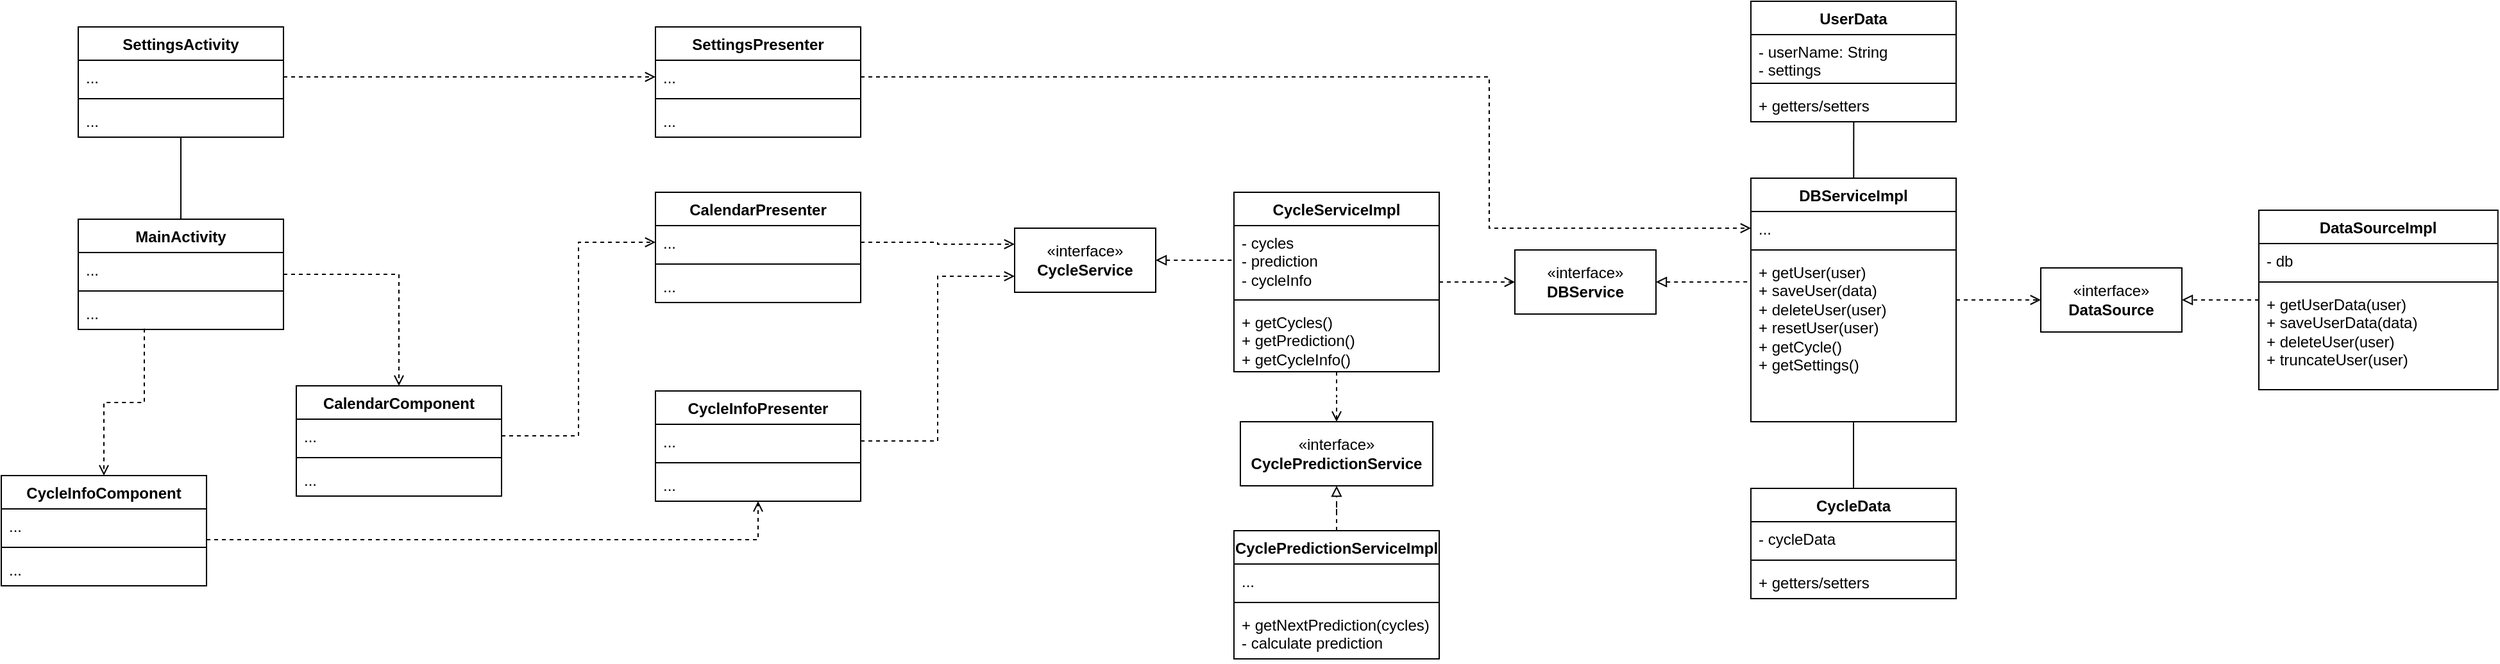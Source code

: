 <mxfile version="24.4.8" type="device">
  <diagram name="Sivu-1" id="aiIqZ0GdBvuxicDNQyfY">
    <mxGraphModel dx="1509" dy="822" grid="1" gridSize="10" guides="1" tooltips="1" connect="1" arrows="1" fold="1" page="1" pageScale="1" pageWidth="1169" pageHeight="827" math="0" shadow="0">
      <root>
        <mxCell id="0" />
        <mxCell id="1" parent="0" />
        <mxCell id="vC6IVYC8q96_9GBPrNcq-114" style="edgeStyle=orthogonalEdgeStyle;rounded=0;orthogonalLoop=1;jettySize=auto;html=1;entryX=0.5;entryY=0;entryDx=0;entryDy=0;exitX=0.322;exitY=0.976;exitDx=0;exitDy=0;exitPerimeter=0;endArrow=open;endFill=0;dashed=1;" edge="1" parent="1" source="vC6IVYC8q96_9GBPrNcq-4" target="vC6IVYC8q96_9GBPrNcq-9">
          <mxGeometry relative="1" as="geometry">
            <mxPoint x="390" y="400" as="sourcePoint" />
          </mxGeometry>
        </mxCell>
        <mxCell id="vC6IVYC8q96_9GBPrNcq-115" style="edgeStyle=orthogonalEdgeStyle;rounded=0;orthogonalLoop=1;jettySize=auto;html=1;entryX=0.5;entryY=0;entryDx=0;entryDy=0;endArrow=open;endFill=0;dashed=1;" edge="1" parent="1" source="vC6IVYC8q96_9GBPrNcq-1" target="vC6IVYC8q96_9GBPrNcq-13">
          <mxGeometry relative="1" as="geometry" />
        </mxCell>
        <mxCell id="vC6IVYC8q96_9GBPrNcq-1" value="MainActivity" style="swimlane;fontStyle=1;align=center;verticalAlign=top;childLayout=stackLayout;horizontal=1;startSize=26;horizontalStack=0;resizeParent=1;resizeParentMax=0;resizeLast=0;collapsible=1;marginBottom=0;whiteSpace=wrap;html=1;" vertex="1" parent="1">
          <mxGeometry x="290" y="280" width="160" height="86" as="geometry" />
        </mxCell>
        <mxCell id="vC6IVYC8q96_9GBPrNcq-2" value="..." style="text;strokeColor=none;fillColor=none;align=left;verticalAlign=top;spacingLeft=4;spacingRight=4;overflow=hidden;rotatable=0;points=[[0,0.5],[1,0.5]];portConstraint=eastwest;whiteSpace=wrap;html=1;" vertex="1" parent="vC6IVYC8q96_9GBPrNcq-1">
          <mxGeometry y="26" width="160" height="26" as="geometry" />
        </mxCell>
        <mxCell id="vC6IVYC8q96_9GBPrNcq-3" value="" style="line;strokeWidth=1;fillColor=none;align=left;verticalAlign=middle;spacingTop=-1;spacingLeft=3;spacingRight=3;rotatable=0;labelPosition=right;points=[];portConstraint=eastwest;strokeColor=inherit;" vertex="1" parent="vC6IVYC8q96_9GBPrNcq-1">
          <mxGeometry y="52" width="160" height="8" as="geometry" />
        </mxCell>
        <mxCell id="vC6IVYC8q96_9GBPrNcq-4" value="..." style="text;strokeColor=none;fillColor=none;align=left;verticalAlign=top;spacingLeft=4;spacingRight=4;overflow=hidden;rotatable=0;points=[[0,0.5],[1,0.5]];portConstraint=eastwest;whiteSpace=wrap;html=1;" vertex="1" parent="vC6IVYC8q96_9GBPrNcq-1">
          <mxGeometry y="60" width="160" height="26" as="geometry" />
        </mxCell>
        <mxCell id="vC6IVYC8q96_9GBPrNcq-112" style="edgeStyle=orthogonalEdgeStyle;rounded=0;orthogonalLoop=1;jettySize=auto;html=1;entryX=0.5;entryY=0;entryDx=0;entryDy=0;endArrow=none;endFill=0;" edge="1" parent="1" source="vC6IVYC8q96_9GBPrNcq-5" target="vC6IVYC8q96_9GBPrNcq-1">
          <mxGeometry relative="1" as="geometry" />
        </mxCell>
        <mxCell id="vC6IVYC8q96_9GBPrNcq-5" value="SettingsActivity" style="swimlane;fontStyle=1;align=center;verticalAlign=top;childLayout=stackLayout;horizontal=1;startSize=26;horizontalStack=0;resizeParent=1;resizeParentMax=0;resizeLast=0;collapsible=1;marginBottom=0;whiteSpace=wrap;html=1;" vertex="1" parent="1">
          <mxGeometry x="290" y="130" width="160" height="86" as="geometry" />
        </mxCell>
        <mxCell id="vC6IVYC8q96_9GBPrNcq-6" value="..." style="text;strokeColor=none;fillColor=none;align=left;verticalAlign=top;spacingLeft=4;spacingRight=4;overflow=hidden;rotatable=0;points=[[0,0.5],[1,0.5]];portConstraint=eastwest;whiteSpace=wrap;html=1;" vertex="1" parent="vC6IVYC8q96_9GBPrNcq-5">
          <mxGeometry y="26" width="160" height="26" as="geometry" />
        </mxCell>
        <mxCell id="vC6IVYC8q96_9GBPrNcq-7" value="" style="line;strokeWidth=1;fillColor=none;align=left;verticalAlign=middle;spacingTop=-1;spacingLeft=3;spacingRight=3;rotatable=0;labelPosition=right;points=[];portConstraint=eastwest;strokeColor=inherit;" vertex="1" parent="vC6IVYC8q96_9GBPrNcq-5">
          <mxGeometry y="52" width="160" height="8" as="geometry" />
        </mxCell>
        <mxCell id="vC6IVYC8q96_9GBPrNcq-8" value="..." style="text;strokeColor=none;fillColor=none;align=left;verticalAlign=top;spacingLeft=4;spacingRight=4;overflow=hidden;rotatable=0;points=[[0,0.5],[1,0.5]];portConstraint=eastwest;whiteSpace=wrap;html=1;" vertex="1" parent="vC6IVYC8q96_9GBPrNcq-5">
          <mxGeometry y="60" width="160" height="26" as="geometry" />
        </mxCell>
        <mxCell id="vC6IVYC8q96_9GBPrNcq-9" value="CycleInfoComponent" style="swimlane;fontStyle=1;align=center;verticalAlign=top;childLayout=stackLayout;horizontal=1;startSize=26;horizontalStack=0;resizeParent=1;resizeParentMax=0;resizeLast=0;collapsible=1;marginBottom=0;whiteSpace=wrap;html=1;" vertex="1" parent="1">
          <mxGeometry x="230" y="480" width="160" height="86" as="geometry" />
        </mxCell>
        <mxCell id="vC6IVYC8q96_9GBPrNcq-10" value="..." style="text;strokeColor=none;fillColor=none;align=left;verticalAlign=top;spacingLeft=4;spacingRight=4;overflow=hidden;rotatable=0;points=[[0,0.5],[1,0.5]];portConstraint=eastwest;whiteSpace=wrap;html=1;" vertex="1" parent="vC6IVYC8q96_9GBPrNcq-9">
          <mxGeometry y="26" width="160" height="26" as="geometry" />
        </mxCell>
        <mxCell id="vC6IVYC8q96_9GBPrNcq-11" value="" style="line;strokeWidth=1;fillColor=none;align=left;verticalAlign=middle;spacingTop=-1;spacingLeft=3;spacingRight=3;rotatable=0;labelPosition=right;points=[];portConstraint=eastwest;strokeColor=inherit;" vertex="1" parent="vC6IVYC8q96_9GBPrNcq-9">
          <mxGeometry y="52" width="160" height="8" as="geometry" />
        </mxCell>
        <mxCell id="vC6IVYC8q96_9GBPrNcq-12" value="..." style="text;strokeColor=none;fillColor=none;align=left;verticalAlign=top;spacingLeft=4;spacingRight=4;overflow=hidden;rotatable=0;points=[[0,0.5],[1,0.5]];portConstraint=eastwest;whiteSpace=wrap;html=1;" vertex="1" parent="vC6IVYC8q96_9GBPrNcq-9">
          <mxGeometry y="60" width="160" height="26" as="geometry" />
        </mxCell>
        <mxCell id="vC6IVYC8q96_9GBPrNcq-13" value="CalendarComponent" style="swimlane;fontStyle=1;align=center;verticalAlign=top;childLayout=stackLayout;horizontal=1;startSize=26;horizontalStack=0;resizeParent=1;resizeParentMax=0;resizeLast=0;collapsible=1;marginBottom=0;whiteSpace=wrap;html=1;" vertex="1" parent="1">
          <mxGeometry x="460" y="410" width="160" height="86" as="geometry" />
        </mxCell>
        <mxCell id="vC6IVYC8q96_9GBPrNcq-14" value="..." style="text;strokeColor=none;fillColor=none;align=left;verticalAlign=top;spacingLeft=4;spacingRight=4;overflow=hidden;rotatable=0;points=[[0,0.5],[1,0.5]];portConstraint=eastwest;whiteSpace=wrap;html=1;" vertex="1" parent="vC6IVYC8q96_9GBPrNcq-13">
          <mxGeometry y="26" width="160" height="26" as="geometry" />
        </mxCell>
        <mxCell id="vC6IVYC8q96_9GBPrNcq-15" value="" style="line;strokeWidth=1;fillColor=none;align=left;verticalAlign=middle;spacingTop=-1;spacingLeft=3;spacingRight=3;rotatable=0;labelPosition=right;points=[];portConstraint=eastwest;strokeColor=inherit;" vertex="1" parent="vC6IVYC8q96_9GBPrNcq-13">
          <mxGeometry y="52" width="160" height="8" as="geometry" />
        </mxCell>
        <mxCell id="vC6IVYC8q96_9GBPrNcq-16" value="..." style="text;strokeColor=none;fillColor=none;align=left;verticalAlign=top;spacingLeft=4;spacingRight=4;overflow=hidden;rotatable=0;points=[[0,0.5],[1,0.5]];portConstraint=eastwest;whiteSpace=wrap;html=1;" vertex="1" parent="vC6IVYC8q96_9GBPrNcq-13">
          <mxGeometry y="60" width="160" height="26" as="geometry" />
        </mxCell>
        <mxCell id="vC6IVYC8q96_9GBPrNcq-17" value="SettingsPresenter" style="swimlane;fontStyle=1;align=center;verticalAlign=top;childLayout=stackLayout;horizontal=1;startSize=26;horizontalStack=0;resizeParent=1;resizeParentMax=0;resizeLast=0;collapsible=1;marginBottom=0;whiteSpace=wrap;html=1;" vertex="1" parent="1">
          <mxGeometry x="740" y="130" width="160" height="86" as="geometry" />
        </mxCell>
        <mxCell id="vC6IVYC8q96_9GBPrNcq-18" value="..." style="text;strokeColor=none;fillColor=none;align=left;verticalAlign=top;spacingLeft=4;spacingRight=4;overflow=hidden;rotatable=0;points=[[0,0.5],[1,0.5]];portConstraint=eastwest;whiteSpace=wrap;html=1;" vertex="1" parent="vC6IVYC8q96_9GBPrNcq-17">
          <mxGeometry y="26" width="160" height="26" as="geometry" />
        </mxCell>
        <mxCell id="vC6IVYC8q96_9GBPrNcq-19" value="" style="line;strokeWidth=1;fillColor=none;align=left;verticalAlign=middle;spacingTop=-1;spacingLeft=3;spacingRight=3;rotatable=0;labelPosition=right;points=[];portConstraint=eastwest;strokeColor=inherit;" vertex="1" parent="vC6IVYC8q96_9GBPrNcq-17">
          <mxGeometry y="52" width="160" height="8" as="geometry" />
        </mxCell>
        <mxCell id="vC6IVYC8q96_9GBPrNcq-20" value="..." style="text;strokeColor=none;fillColor=none;align=left;verticalAlign=top;spacingLeft=4;spacingRight=4;overflow=hidden;rotatable=0;points=[[0,0.5],[1,0.5]];portConstraint=eastwest;whiteSpace=wrap;html=1;" vertex="1" parent="vC6IVYC8q96_9GBPrNcq-17">
          <mxGeometry y="60" width="160" height="26" as="geometry" />
        </mxCell>
        <mxCell id="vC6IVYC8q96_9GBPrNcq-21" value="CycleInfoPresenter" style="swimlane;fontStyle=1;align=center;verticalAlign=top;childLayout=stackLayout;horizontal=1;startSize=26;horizontalStack=0;resizeParent=1;resizeParentMax=0;resizeLast=0;collapsible=1;marginBottom=0;whiteSpace=wrap;html=1;" vertex="1" parent="1">
          <mxGeometry x="740" y="414" width="160" height="86" as="geometry" />
        </mxCell>
        <mxCell id="vC6IVYC8q96_9GBPrNcq-22" value="..." style="text;strokeColor=none;fillColor=none;align=left;verticalAlign=top;spacingLeft=4;spacingRight=4;overflow=hidden;rotatable=0;points=[[0,0.5],[1,0.5]];portConstraint=eastwest;whiteSpace=wrap;html=1;" vertex="1" parent="vC6IVYC8q96_9GBPrNcq-21">
          <mxGeometry y="26" width="160" height="26" as="geometry" />
        </mxCell>
        <mxCell id="vC6IVYC8q96_9GBPrNcq-23" value="" style="line;strokeWidth=1;fillColor=none;align=left;verticalAlign=middle;spacingTop=-1;spacingLeft=3;spacingRight=3;rotatable=0;labelPosition=right;points=[];portConstraint=eastwest;strokeColor=inherit;" vertex="1" parent="vC6IVYC8q96_9GBPrNcq-21">
          <mxGeometry y="52" width="160" height="8" as="geometry" />
        </mxCell>
        <mxCell id="vC6IVYC8q96_9GBPrNcq-24" value="..." style="text;strokeColor=none;fillColor=none;align=left;verticalAlign=top;spacingLeft=4;spacingRight=4;overflow=hidden;rotatable=0;points=[[0,0.5],[1,0.5]];portConstraint=eastwest;whiteSpace=wrap;html=1;" vertex="1" parent="vC6IVYC8q96_9GBPrNcq-21">
          <mxGeometry y="60" width="160" height="26" as="geometry" />
        </mxCell>
        <mxCell id="vC6IVYC8q96_9GBPrNcq-25" value="CalendarPresenter" style="swimlane;fontStyle=1;align=center;verticalAlign=top;childLayout=stackLayout;horizontal=1;startSize=26;horizontalStack=0;resizeParent=1;resizeParentMax=0;resizeLast=0;collapsible=1;marginBottom=0;whiteSpace=wrap;html=1;" vertex="1" parent="1">
          <mxGeometry x="740" y="259" width="160" height="86" as="geometry" />
        </mxCell>
        <mxCell id="vC6IVYC8q96_9GBPrNcq-26" value="..." style="text;strokeColor=none;fillColor=none;align=left;verticalAlign=top;spacingLeft=4;spacingRight=4;overflow=hidden;rotatable=0;points=[[0,0.5],[1,0.5]];portConstraint=eastwest;whiteSpace=wrap;html=1;" vertex="1" parent="vC6IVYC8q96_9GBPrNcq-25">
          <mxGeometry y="26" width="160" height="26" as="geometry" />
        </mxCell>
        <mxCell id="vC6IVYC8q96_9GBPrNcq-27" value="" style="line;strokeWidth=1;fillColor=none;align=left;verticalAlign=middle;spacingTop=-1;spacingLeft=3;spacingRight=3;rotatable=0;labelPosition=right;points=[];portConstraint=eastwest;strokeColor=inherit;" vertex="1" parent="vC6IVYC8q96_9GBPrNcq-25">
          <mxGeometry y="52" width="160" height="8" as="geometry" />
        </mxCell>
        <mxCell id="vC6IVYC8q96_9GBPrNcq-28" value="..." style="text;strokeColor=none;fillColor=none;align=left;verticalAlign=top;spacingLeft=4;spacingRight=4;overflow=hidden;rotatable=0;points=[[0,0.5],[1,0.5]];portConstraint=eastwest;whiteSpace=wrap;html=1;" vertex="1" parent="vC6IVYC8q96_9GBPrNcq-25">
          <mxGeometry y="60" width="160" height="26" as="geometry" />
        </mxCell>
        <mxCell id="vC6IVYC8q96_9GBPrNcq-99" style="edgeStyle=orthogonalEdgeStyle;rounded=0;orthogonalLoop=1;jettySize=auto;html=1;entryX=0.5;entryY=1;entryDx=0;entryDy=0;endArrow=block;endFill=0;dashed=1;" edge="1" parent="1" source="vC6IVYC8q96_9GBPrNcq-29" target="vC6IVYC8q96_9GBPrNcq-98">
          <mxGeometry relative="1" as="geometry" />
        </mxCell>
        <mxCell id="vC6IVYC8q96_9GBPrNcq-29" value="CyclePredictionServiceImpl" style="swimlane;fontStyle=1;align=center;verticalAlign=top;childLayout=stackLayout;horizontal=1;startSize=26;horizontalStack=0;resizeParent=1;resizeParentMax=0;resizeLast=0;collapsible=1;marginBottom=0;whiteSpace=wrap;html=1;" vertex="1" parent="1">
          <mxGeometry x="1191" y="523" width="160" height="100" as="geometry" />
        </mxCell>
        <mxCell id="vC6IVYC8q96_9GBPrNcq-30" value="..." style="text;strokeColor=none;fillColor=none;align=left;verticalAlign=top;spacingLeft=4;spacingRight=4;overflow=hidden;rotatable=0;points=[[0,0.5],[1,0.5]];portConstraint=eastwest;whiteSpace=wrap;html=1;" vertex="1" parent="vC6IVYC8q96_9GBPrNcq-29">
          <mxGeometry y="26" width="160" height="26" as="geometry" />
        </mxCell>
        <mxCell id="vC6IVYC8q96_9GBPrNcq-31" value="" style="line;strokeWidth=1;fillColor=none;align=left;verticalAlign=middle;spacingTop=-1;spacingLeft=3;spacingRight=3;rotatable=0;labelPosition=right;points=[];portConstraint=eastwest;strokeColor=inherit;" vertex="1" parent="vC6IVYC8q96_9GBPrNcq-29">
          <mxGeometry y="52" width="160" height="8" as="geometry" />
        </mxCell>
        <mxCell id="vC6IVYC8q96_9GBPrNcq-32" value="&lt;div&gt;+ getNextPrediction(cycles)&lt;/div&gt;&lt;div&gt;- calculate prediction&lt;br&gt;&lt;/div&gt;" style="text;strokeColor=none;fillColor=none;align=left;verticalAlign=top;spacingLeft=4;spacingRight=4;overflow=hidden;rotatable=0;points=[[0,0.5],[1,0.5]];portConstraint=eastwest;whiteSpace=wrap;html=1;" vertex="1" parent="vC6IVYC8q96_9GBPrNcq-29">
          <mxGeometry y="60" width="160" height="40" as="geometry" />
        </mxCell>
        <mxCell id="vC6IVYC8q96_9GBPrNcq-33" value="UserData" style="swimlane;fontStyle=1;align=center;verticalAlign=top;childLayout=stackLayout;horizontal=1;startSize=26;horizontalStack=0;resizeParent=1;resizeParentMax=0;resizeLast=0;collapsible=1;marginBottom=0;whiteSpace=wrap;html=1;" vertex="1" parent="1">
          <mxGeometry x="1594" y="110" width="160" height="94" as="geometry" />
        </mxCell>
        <mxCell id="vC6IVYC8q96_9GBPrNcq-34" value="&lt;div&gt;- userName: String&lt;/div&gt;&lt;div&gt;- settings&lt;br&gt;&lt;/div&gt;" style="text;strokeColor=none;fillColor=none;align=left;verticalAlign=top;spacingLeft=4;spacingRight=4;overflow=hidden;rotatable=0;points=[[0,0.5],[1,0.5]];portConstraint=eastwest;whiteSpace=wrap;html=1;" vertex="1" parent="vC6IVYC8q96_9GBPrNcq-33">
          <mxGeometry y="26" width="160" height="34" as="geometry" />
        </mxCell>
        <mxCell id="vC6IVYC8q96_9GBPrNcq-35" value="" style="line;strokeWidth=1;fillColor=none;align=left;verticalAlign=middle;spacingTop=-1;spacingLeft=3;spacingRight=3;rotatable=0;labelPosition=right;points=[];portConstraint=eastwest;strokeColor=inherit;" vertex="1" parent="vC6IVYC8q96_9GBPrNcq-33">
          <mxGeometry y="60" width="160" height="8" as="geometry" />
        </mxCell>
        <mxCell id="vC6IVYC8q96_9GBPrNcq-36" value="+ getters/setters" style="text;strokeColor=none;fillColor=none;align=left;verticalAlign=top;spacingLeft=4;spacingRight=4;overflow=hidden;rotatable=0;points=[[0,0.5],[1,0.5]];portConstraint=eastwest;whiteSpace=wrap;html=1;" vertex="1" parent="vC6IVYC8q96_9GBPrNcq-33">
          <mxGeometry y="68" width="160" height="26" as="geometry" />
        </mxCell>
        <mxCell id="vC6IVYC8q96_9GBPrNcq-101" style="edgeStyle=orthogonalEdgeStyle;rounded=0;orthogonalLoop=1;jettySize=auto;html=1;entryX=0.5;entryY=0;entryDx=0;entryDy=0;endArrow=open;endFill=0;dashed=1;" edge="1" parent="1" source="vC6IVYC8q96_9GBPrNcq-37" target="vC6IVYC8q96_9GBPrNcq-98">
          <mxGeometry relative="1" as="geometry" />
        </mxCell>
        <mxCell id="vC6IVYC8q96_9GBPrNcq-106" style="edgeStyle=orthogonalEdgeStyle;rounded=0;orthogonalLoop=1;jettySize=auto;html=1;entryX=0;entryY=0.5;entryDx=0;entryDy=0;endArrow=open;endFill=0;dashed=1;" edge="1" parent="1" source="vC6IVYC8q96_9GBPrNcq-37" target="vC6IVYC8q96_9GBPrNcq-102">
          <mxGeometry relative="1" as="geometry" />
        </mxCell>
        <mxCell id="vC6IVYC8q96_9GBPrNcq-37" value="CycleServiceImpl" style="swimlane;fontStyle=1;align=center;verticalAlign=top;childLayout=stackLayout;horizontal=1;startSize=26;horizontalStack=0;resizeParent=1;resizeParentMax=0;resizeLast=0;collapsible=1;marginBottom=0;whiteSpace=wrap;html=1;" vertex="1" parent="1">
          <mxGeometry x="1191" y="259" width="160" height="140" as="geometry" />
        </mxCell>
        <mxCell id="vC6IVYC8q96_9GBPrNcq-38" value="&lt;div&gt;- cycles&lt;/div&gt;&lt;div&gt;- prediction&lt;/div&gt;&lt;div&gt;- cycleInfo&lt;br&gt;&lt;/div&gt;" style="text;strokeColor=none;fillColor=none;align=left;verticalAlign=top;spacingLeft=4;spacingRight=4;overflow=hidden;rotatable=0;points=[[0,0.5],[1,0.5]];portConstraint=eastwest;whiteSpace=wrap;html=1;" vertex="1" parent="vC6IVYC8q96_9GBPrNcq-37">
          <mxGeometry y="26" width="160" height="54" as="geometry" />
        </mxCell>
        <mxCell id="vC6IVYC8q96_9GBPrNcq-39" value="" style="line;strokeWidth=1;fillColor=none;align=left;verticalAlign=middle;spacingTop=-1;spacingLeft=3;spacingRight=3;rotatable=0;labelPosition=right;points=[];portConstraint=eastwest;strokeColor=inherit;" vertex="1" parent="vC6IVYC8q96_9GBPrNcq-37">
          <mxGeometry y="80" width="160" height="8" as="geometry" />
        </mxCell>
        <mxCell id="vC6IVYC8q96_9GBPrNcq-40" value="&lt;div&gt;+ getCycles()&lt;/div&gt;&lt;div&gt;+ getPrediction()&lt;/div&gt;&lt;div&gt;+ getCycleInfo()&lt;br&gt;&lt;/div&gt;" style="text;strokeColor=none;fillColor=none;align=left;verticalAlign=top;spacingLeft=4;spacingRight=4;overflow=hidden;rotatable=0;points=[[0,0.5],[1,0.5]];portConstraint=eastwest;whiteSpace=wrap;html=1;" vertex="1" parent="vC6IVYC8q96_9GBPrNcq-37">
          <mxGeometry y="88" width="160" height="52" as="geometry" />
        </mxCell>
        <mxCell id="vC6IVYC8q96_9GBPrNcq-45" value="CycleData" style="swimlane;fontStyle=1;align=center;verticalAlign=top;childLayout=stackLayout;horizontal=1;startSize=26;horizontalStack=0;resizeParent=1;resizeParentMax=0;resizeLast=0;collapsible=1;marginBottom=0;whiteSpace=wrap;html=1;" vertex="1" parent="1">
          <mxGeometry x="1594" y="490" width="160" height="86" as="geometry" />
        </mxCell>
        <mxCell id="vC6IVYC8q96_9GBPrNcq-46" value="- cycleData" style="text;strokeColor=none;fillColor=none;align=left;verticalAlign=top;spacingLeft=4;spacingRight=4;overflow=hidden;rotatable=0;points=[[0,0.5],[1,0.5]];portConstraint=eastwest;whiteSpace=wrap;html=1;" vertex="1" parent="vC6IVYC8q96_9GBPrNcq-45">
          <mxGeometry y="26" width="160" height="26" as="geometry" />
        </mxCell>
        <mxCell id="vC6IVYC8q96_9GBPrNcq-47" value="" style="line;strokeWidth=1;fillColor=none;align=left;verticalAlign=middle;spacingTop=-1;spacingLeft=3;spacingRight=3;rotatable=0;labelPosition=right;points=[];portConstraint=eastwest;strokeColor=inherit;" vertex="1" parent="vC6IVYC8q96_9GBPrNcq-45">
          <mxGeometry y="52" width="160" height="8" as="geometry" />
        </mxCell>
        <mxCell id="vC6IVYC8q96_9GBPrNcq-48" value="+ getters/setters" style="text;strokeColor=none;fillColor=none;align=left;verticalAlign=top;spacingLeft=4;spacingRight=4;overflow=hidden;rotatable=0;points=[[0,0.5],[1,0.5]];portConstraint=eastwest;whiteSpace=wrap;html=1;" vertex="1" parent="vC6IVYC8q96_9GBPrNcq-45">
          <mxGeometry y="60" width="160" height="26" as="geometry" />
        </mxCell>
        <mxCell id="vC6IVYC8q96_9GBPrNcq-89" style="edgeStyle=orthogonalEdgeStyle;rounded=0;orthogonalLoop=1;jettySize=auto;html=1;exitX=0;exitY=0.5;exitDx=0;exitDy=0;entryX=1;entryY=0.5;entryDx=0;entryDy=0;endArrow=block;endFill=0;dashed=1;" edge="1" parent="1" source="vC6IVYC8q96_9GBPrNcq-77" target="vC6IVYC8q96_9GBPrNcq-81">
          <mxGeometry relative="1" as="geometry" />
        </mxCell>
        <mxCell id="vC6IVYC8q96_9GBPrNcq-77" value="DataSourceImpl" style="swimlane;fontStyle=1;align=center;verticalAlign=top;childLayout=stackLayout;horizontal=1;startSize=26;horizontalStack=0;resizeParent=1;resizeParentMax=0;resizeLast=0;collapsible=1;marginBottom=0;whiteSpace=wrap;html=1;container=0;" vertex="1" parent="1">
          <mxGeometry x="1990.005" y="273" width="186.37" height="140" as="geometry" />
        </mxCell>
        <mxCell id="vC6IVYC8q96_9GBPrNcq-81" value="«interface»&lt;br&gt;&lt;b&gt;DataSource&lt;/b&gt;" style="html=1;whiteSpace=wrap;container=0;" vertex="1" parent="1">
          <mxGeometry x="1820" y="318" width="110" height="50" as="geometry" />
        </mxCell>
        <mxCell id="vC6IVYC8q96_9GBPrNcq-78" value="- db" style="text;strokeColor=none;fillColor=none;align=left;verticalAlign=top;spacingLeft=4;spacingRight=4;overflow=hidden;rotatable=0;points=[[0,0.5],[1,0.5]];portConstraint=eastwest;whiteSpace=wrap;html=1;" vertex="1" parent="1">
          <mxGeometry x="1990.005" y="299" width="186.37" height="26" as="geometry" />
        </mxCell>
        <mxCell id="vC6IVYC8q96_9GBPrNcq-79" value="" style="line;strokeWidth=1;fillColor=none;align=left;verticalAlign=middle;spacingTop=-1;spacingLeft=3;spacingRight=3;rotatable=0;labelPosition=right;points=[];portConstraint=eastwest;strokeColor=inherit;" vertex="1" parent="1">
          <mxGeometry x="1990.005" y="325" width="186.37" height="8" as="geometry" />
        </mxCell>
        <mxCell id="vC6IVYC8q96_9GBPrNcq-80" value="&lt;div&gt;+ getUserData(user)&lt;/div&gt;&lt;div&gt;+ saveUserData(data)&lt;/div&gt;&lt;div&gt;+ deleteUser(user)&lt;/div&gt;&lt;div&gt;+ truncateUser(user)&lt;br&gt;&lt;/div&gt;" style="text;strokeColor=none;fillColor=none;align=left;verticalAlign=top;spacingLeft=4;spacingRight=4;overflow=hidden;rotatable=0;points=[[0,0.5],[1,0.5]];portConstraint=eastwest;whiteSpace=wrap;html=1;" vertex="1" parent="1">
          <mxGeometry x="1990.005" y="333" width="186.37" height="80" as="geometry" />
        </mxCell>
        <mxCell id="vC6IVYC8q96_9GBPrNcq-94" style="edgeStyle=orthogonalEdgeStyle;rounded=0;orthogonalLoop=1;jettySize=auto;html=1;exitX=1;exitY=0.5;exitDx=0;exitDy=0;entryX=0;entryY=0.5;entryDx=0;entryDy=0;dashed=1;endArrow=open;endFill=0;" edge="1" parent="1" source="vC6IVYC8q96_9GBPrNcq-90" target="vC6IVYC8q96_9GBPrNcq-81">
          <mxGeometry relative="1" as="geometry" />
        </mxCell>
        <mxCell id="vC6IVYC8q96_9GBPrNcq-96" style="edgeStyle=orthogonalEdgeStyle;rounded=0;orthogonalLoop=1;jettySize=auto;html=1;entryX=0.5;entryY=0;entryDx=0;entryDy=0;endArrow=none;endFill=0;" edge="1" parent="1" source="vC6IVYC8q96_9GBPrNcq-90" target="vC6IVYC8q96_9GBPrNcq-45">
          <mxGeometry relative="1" as="geometry" />
        </mxCell>
        <mxCell id="vC6IVYC8q96_9GBPrNcq-90" value="DBServiceImpl" style="swimlane;fontStyle=1;align=center;verticalAlign=top;childLayout=stackLayout;horizontal=1;startSize=26;horizontalStack=0;resizeParent=1;resizeParentMax=0;resizeLast=0;collapsible=1;marginBottom=0;whiteSpace=wrap;html=1;" vertex="1" parent="1">
          <mxGeometry x="1594" y="248" width="160" height="190" as="geometry" />
        </mxCell>
        <mxCell id="vC6IVYC8q96_9GBPrNcq-91" value="..." style="text;strokeColor=none;fillColor=none;align=left;verticalAlign=top;spacingLeft=4;spacingRight=4;overflow=hidden;rotatable=0;points=[[0,0.5],[1,0.5]];portConstraint=eastwest;whiteSpace=wrap;html=1;" vertex="1" parent="vC6IVYC8q96_9GBPrNcq-90">
          <mxGeometry y="26" width="160" height="26" as="geometry" />
        </mxCell>
        <mxCell id="vC6IVYC8q96_9GBPrNcq-92" value="" style="line;strokeWidth=1;fillColor=none;align=left;verticalAlign=middle;spacingTop=-1;spacingLeft=3;spacingRight=3;rotatable=0;labelPosition=right;points=[];portConstraint=eastwest;strokeColor=inherit;" vertex="1" parent="vC6IVYC8q96_9GBPrNcq-90">
          <mxGeometry y="52" width="160" height="8" as="geometry" />
        </mxCell>
        <mxCell id="vC6IVYC8q96_9GBPrNcq-93" value="&lt;div&gt;+ getUser(user)&lt;/div&gt;&lt;div&gt;+ saveUser(data)&lt;/div&gt;&lt;div&gt;+ deleteUser(user)&lt;/div&gt;&lt;div&gt;+ resetUser(user)&lt;/div&gt;&lt;div&gt;+ getCycle()&lt;/div&gt;&lt;div&gt;+ getSettings()&lt;br&gt;&lt;/div&gt;" style="text;strokeColor=none;fillColor=none;align=left;verticalAlign=top;spacingLeft=4;spacingRight=4;overflow=hidden;rotatable=0;points=[[0,0.5],[1,0.5]];portConstraint=eastwest;whiteSpace=wrap;html=1;" vertex="1" parent="vC6IVYC8q96_9GBPrNcq-90">
          <mxGeometry y="60" width="160" height="130" as="geometry" />
        </mxCell>
        <mxCell id="vC6IVYC8q96_9GBPrNcq-95" style="rounded=0;orthogonalLoop=1;jettySize=auto;html=1;endArrow=none;endFill=0;entryX=0.501;entryY=0.987;entryDx=0;entryDy=0;entryPerimeter=0;" edge="1" parent="1" source="vC6IVYC8q96_9GBPrNcq-90" target="vC6IVYC8q96_9GBPrNcq-36">
          <mxGeometry relative="1" as="geometry">
            <mxPoint x="1730" y="220" as="targetPoint" />
          </mxGeometry>
        </mxCell>
        <mxCell id="vC6IVYC8q96_9GBPrNcq-100" style="edgeStyle=orthogonalEdgeStyle;rounded=0;orthogonalLoop=1;jettySize=auto;html=1;entryX=0;entryY=0.5;entryDx=0;entryDy=0;endArrow=none;endFill=0;dashed=1;startArrow=block;startFill=0;" edge="1" parent="1" source="vC6IVYC8q96_9GBPrNcq-97" target="vC6IVYC8q96_9GBPrNcq-38">
          <mxGeometry relative="1" as="geometry" />
        </mxCell>
        <mxCell id="vC6IVYC8q96_9GBPrNcq-97" value="«interface»&lt;br&gt;&lt;b&gt;CycleService&lt;/b&gt;" style="html=1;whiteSpace=wrap;container=0;" vertex="1" parent="1">
          <mxGeometry x="1020" y="287" width="110" height="50" as="geometry" />
        </mxCell>
        <mxCell id="vC6IVYC8q96_9GBPrNcq-98" value="«interface»&lt;br&gt;&lt;b&gt;CyclePredictionService&lt;/b&gt;" style="html=1;whiteSpace=wrap;container=0;" vertex="1" parent="1">
          <mxGeometry x="1196" y="438" width="150" height="50" as="geometry" />
        </mxCell>
        <mxCell id="vC6IVYC8q96_9GBPrNcq-102" value="«interface»&lt;br&gt;&lt;b&gt;DBService&lt;/b&gt;" style="html=1;whiteSpace=wrap;container=0;" vertex="1" parent="1">
          <mxGeometry x="1410" y="304" width="110" height="50" as="geometry" />
        </mxCell>
        <mxCell id="vC6IVYC8q96_9GBPrNcq-105" style="edgeStyle=orthogonalEdgeStyle;rounded=0;orthogonalLoop=1;jettySize=auto;html=1;entryX=-0.001;entryY=0.16;entryDx=0;entryDy=0;entryPerimeter=0;startArrow=block;startFill=0;endArrow=none;endFill=0;dashed=1;" edge="1" parent="1" source="vC6IVYC8q96_9GBPrNcq-102" target="vC6IVYC8q96_9GBPrNcq-93">
          <mxGeometry relative="1" as="geometry" />
        </mxCell>
        <mxCell id="vC6IVYC8q96_9GBPrNcq-107" style="edgeStyle=elbowEdgeStyle;rounded=0;orthogonalLoop=1;jettySize=auto;html=1;entryX=0;entryY=0.5;entryDx=0;entryDy=0;endArrow=open;endFill=0;dashed=1;" edge="1" parent="1" source="vC6IVYC8q96_9GBPrNcq-18" target="vC6IVYC8q96_9GBPrNcq-91">
          <mxGeometry relative="1" as="geometry">
            <Array as="points">
              <mxPoint x="1390" y="230" />
            </Array>
          </mxGeometry>
        </mxCell>
        <mxCell id="vC6IVYC8q96_9GBPrNcq-108" style="edgeStyle=orthogonalEdgeStyle;rounded=0;orthogonalLoop=1;jettySize=auto;html=1;entryX=0;entryY=0.25;entryDx=0;entryDy=0;dashed=1;endArrow=open;endFill=0;" edge="1" parent="1" source="vC6IVYC8q96_9GBPrNcq-26" target="vC6IVYC8q96_9GBPrNcq-97">
          <mxGeometry relative="1" as="geometry" />
        </mxCell>
        <mxCell id="vC6IVYC8q96_9GBPrNcq-109" style="edgeStyle=orthogonalEdgeStyle;rounded=0;orthogonalLoop=1;jettySize=auto;html=1;entryX=0;entryY=0.75;entryDx=0;entryDy=0;endArrow=open;endFill=0;dashed=1;" edge="1" parent="1" source="vC6IVYC8q96_9GBPrNcq-22" target="vC6IVYC8q96_9GBPrNcq-97">
          <mxGeometry relative="1" as="geometry" />
        </mxCell>
        <mxCell id="vC6IVYC8q96_9GBPrNcq-111" style="edgeStyle=elbowEdgeStyle;rounded=0;orthogonalLoop=1;jettySize=auto;html=1;entryX=0.5;entryY=1;entryDx=0;entryDy=0;endArrow=open;endFill=0;dashed=1;" edge="1" parent="1" source="vC6IVYC8q96_9GBPrNcq-10" target="vC6IVYC8q96_9GBPrNcq-21">
          <mxGeometry relative="1" as="geometry">
            <mxPoint x="870" y="540" as="targetPoint" />
            <Array as="points">
              <mxPoint x="820" y="530" />
            </Array>
          </mxGeometry>
        </mxCell>
        <mxCell id="vC6IVYC8q96_9GBPrNcq-113" style="edgeStyle=orthogonalEdgeStyle;rounded=0;orthogonalLoop=1;jettySize=auto;html=1;entryX=0;entryY=0.5;entryDx=0;entryDy=0;endArrow=open;endFill=0;dashed=1;" edge="1" parent="1" source="vC6IVYC8q96_9GBPrNcq-6" target="vC6IVYC8q96_9GBPrNcq-18">
          <mxGeometry relative="1" as="geometry" />
        </mxCell>
        <mxCell id="vC6IVYC8q96_9GBPrNcq-116" style="edgeStyle=orthogonalEdgeStyle;rounded=0;orthogonalLoop=1;jettySize=auto;html=1;entryX=0;entryY=0.5;entryDx=0;entryDy=0;endArrow=open;endFill=0;dashed=1;" edge="1" parent="1" source="vC6IVYC8q96_9GBPrNcq-14" target="vC6IVYC8q96_9GBPrNcq-26">
          <mxGeometry relative="1" as="geometry" />
        </mxCell>
      </root>
    </mxGraphModel>
  </diagram>
</mxfile>
